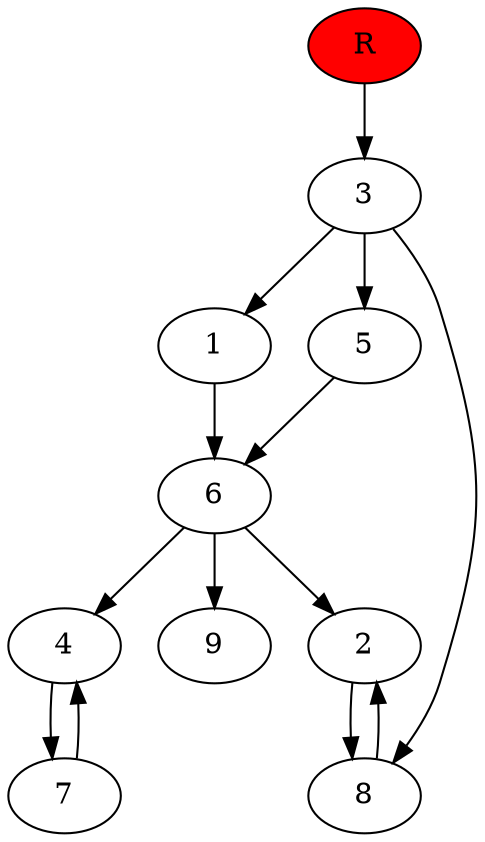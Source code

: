 digraph prb39639 {
	1
	2
	3
	4
	5
	6
	7
	8
	R [fillcolor="#ff0000" style=filled]
	1 -> 6
	2 -> 8
	3 -> 1
	3 -> 5
	3 -> 8
	4 -> 7
	5 -> 6
	6 -> 2
	6 -> 4
	6 -> 9
	7 -> 4
	8 -> 2
	R -> 3
}
